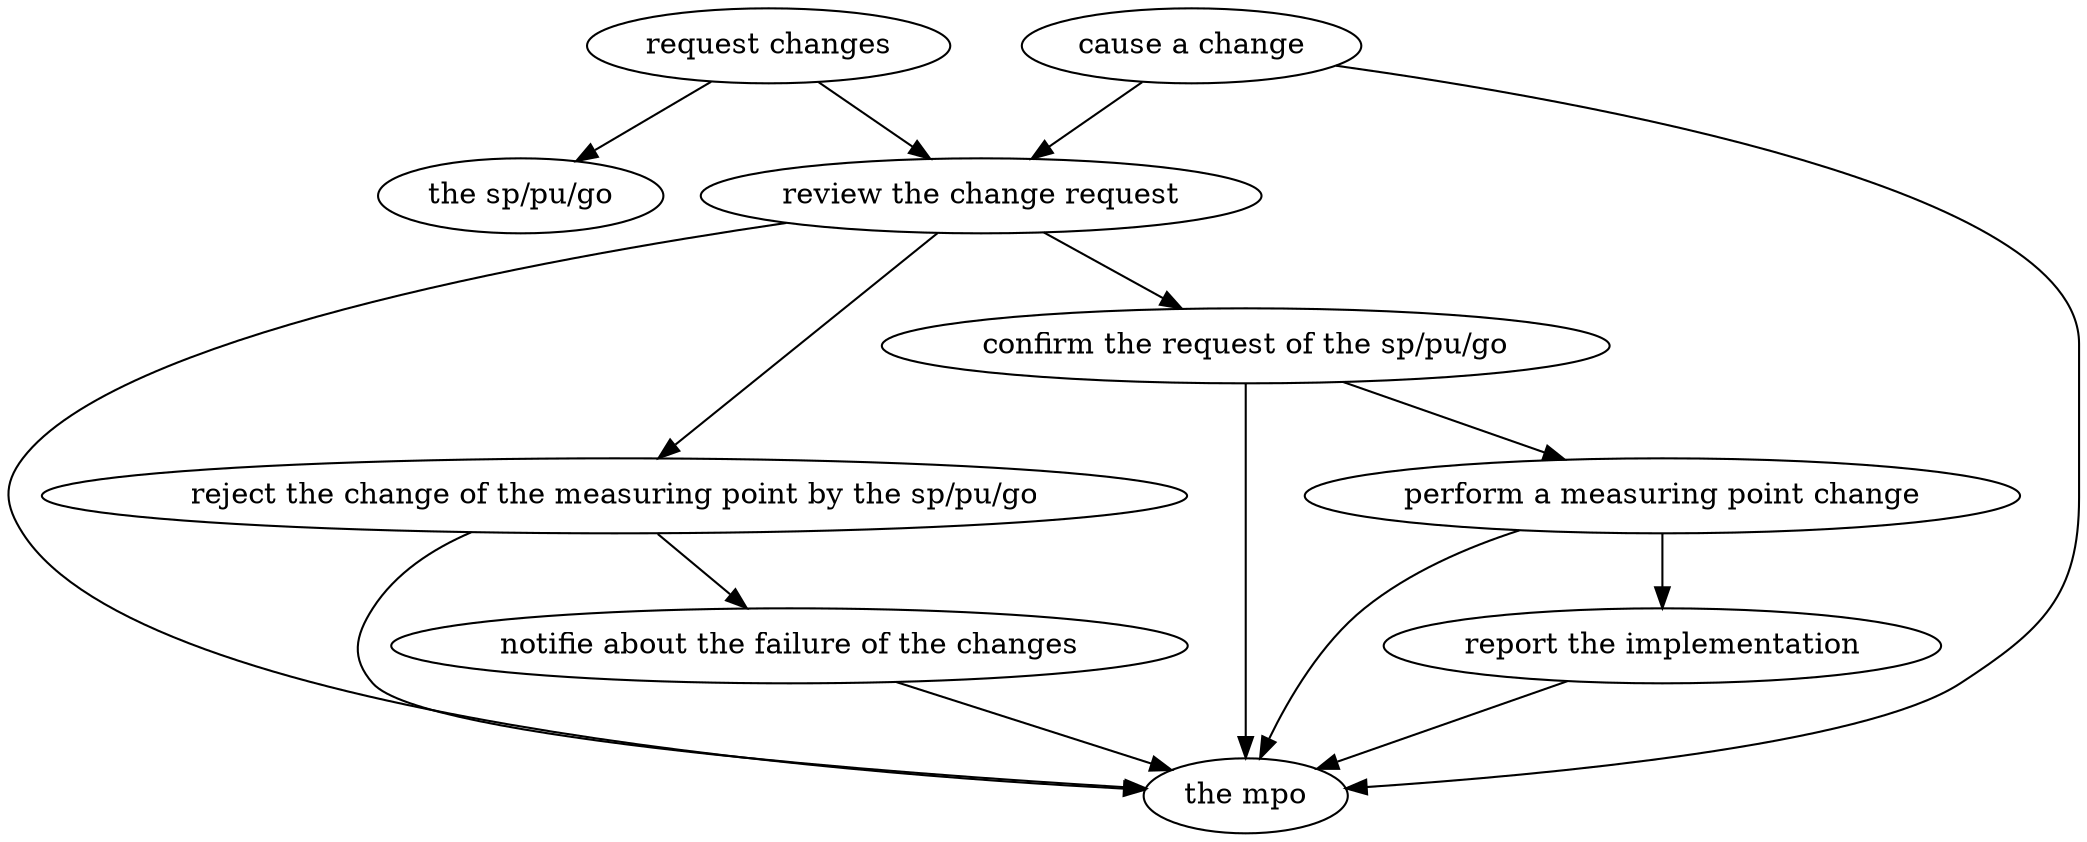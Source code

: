 strict digraph "doc-10.9" {
	graph [name="doc-10.9"];
	"request changes"	[attrs="{'type': 'Activity', 'label': 'request changes'}"];
	"review the change request"	[attrs="{'type': 'Activity', 'label': 'review the change request'}"];
	"request changes" -> "review the change request"	[attrs="{'type': 'flow', 'label': 'flow'}"];
	"the sp/pu/go"	[attrs="{'type': 'Actor', 'label': 'the sp/pu/go'}"];
	"request changes" -> "the sp/pu/go"	[attrs="{'type': 'actor performer', 'label': 'actor performer'}"];
	"cause a change"	[attrs="{'type': 'Activity', 'label': 'cause a change'}"];
	"cause a change" -> "review the change request"	[attrs="{'type': 'flow', 'label': 'flow'}"];
	"the mpo"	[attrs="{'type': 'Actor', 'label': 'the mpo'}"];
	"cause a change" -> "the mpo"	[attrs="{'type': 'actor performer', 'label': 'actor performer'}"];
	"reject the change of the measuring point by the sp/pu/go"	[attrs="{'type': 'Activity', 'label': 'reject the change of the measuring point by the sp/pu/go'}"];
	"review the change request" -> "reject the change of the measuring point by the sp/pu/go"	[attrs="{'type': 'flow', 'label': 'flow'}"];
	"confirm the request of the sp/pu/go"	[attrs="{'type': 'Activity', 'label': 'confirm the request of the sp/pu/go'}"];
	"review the change request" -> "confirm the request of the sp/pu/go"	[attrs="{'type': 'flow', 'label': 'flow'}"];
	"review the change request" -> "the mpo"	[attrs="{'type': 'actor performer', 'label': 'actor performer'}"];
	"notifie about the failure of the changes"	[attrs="{'type': 'Activity', 'label': 'notifie about the failure of the changes'}"];
	"reject the change of the measuring point by the sp/pu/go" -> "notifie about the failure of the changes"	[attrs="{'type': 'flow', 'label': 'flow'}"];
	"reject the change of the measuring point by the sp/pu/go" -> "the mpo"	[attrs="{'type': 'actor performer', 'label': 'actor performer'}"];
	"perform a measuring point change"	[attrs="{'type': 'Activity', 'label': 'perform a measuring point change'}"];
	"confirm the request of the sp/pu/go" -> "perform a measuring point change"	[attrs="{'type': 'flow', 'label': 'flow'}"];
	"confirm the request of the sp/pu/go" -> "the mpo"	[attrs="{'type': 'actor performer', 'label': 'actor performer'}"];
	"report the implementation"	[attrs="{'type': 'Activity', 'label': 'report the implementation'}"];
	"perform a measuring point change" -> "report the implementation"	[attrs="{'type': 'flow', 'label': 'flow'}"];
	"perform a measuring point change" -> "the mpo"	[attrs="{'type': 'actor performer', 'label': 'actor performer'}"];
	"report the implementation" -> "the mpo"	[attrs="{'type': 'actor performer', 'label': 'actor performer'}"];
	"notifie about the failure of the changes" -> "the mpo"	[attrs="{'type': 'actor performer', 'label': 'actor performer'}"];
}

